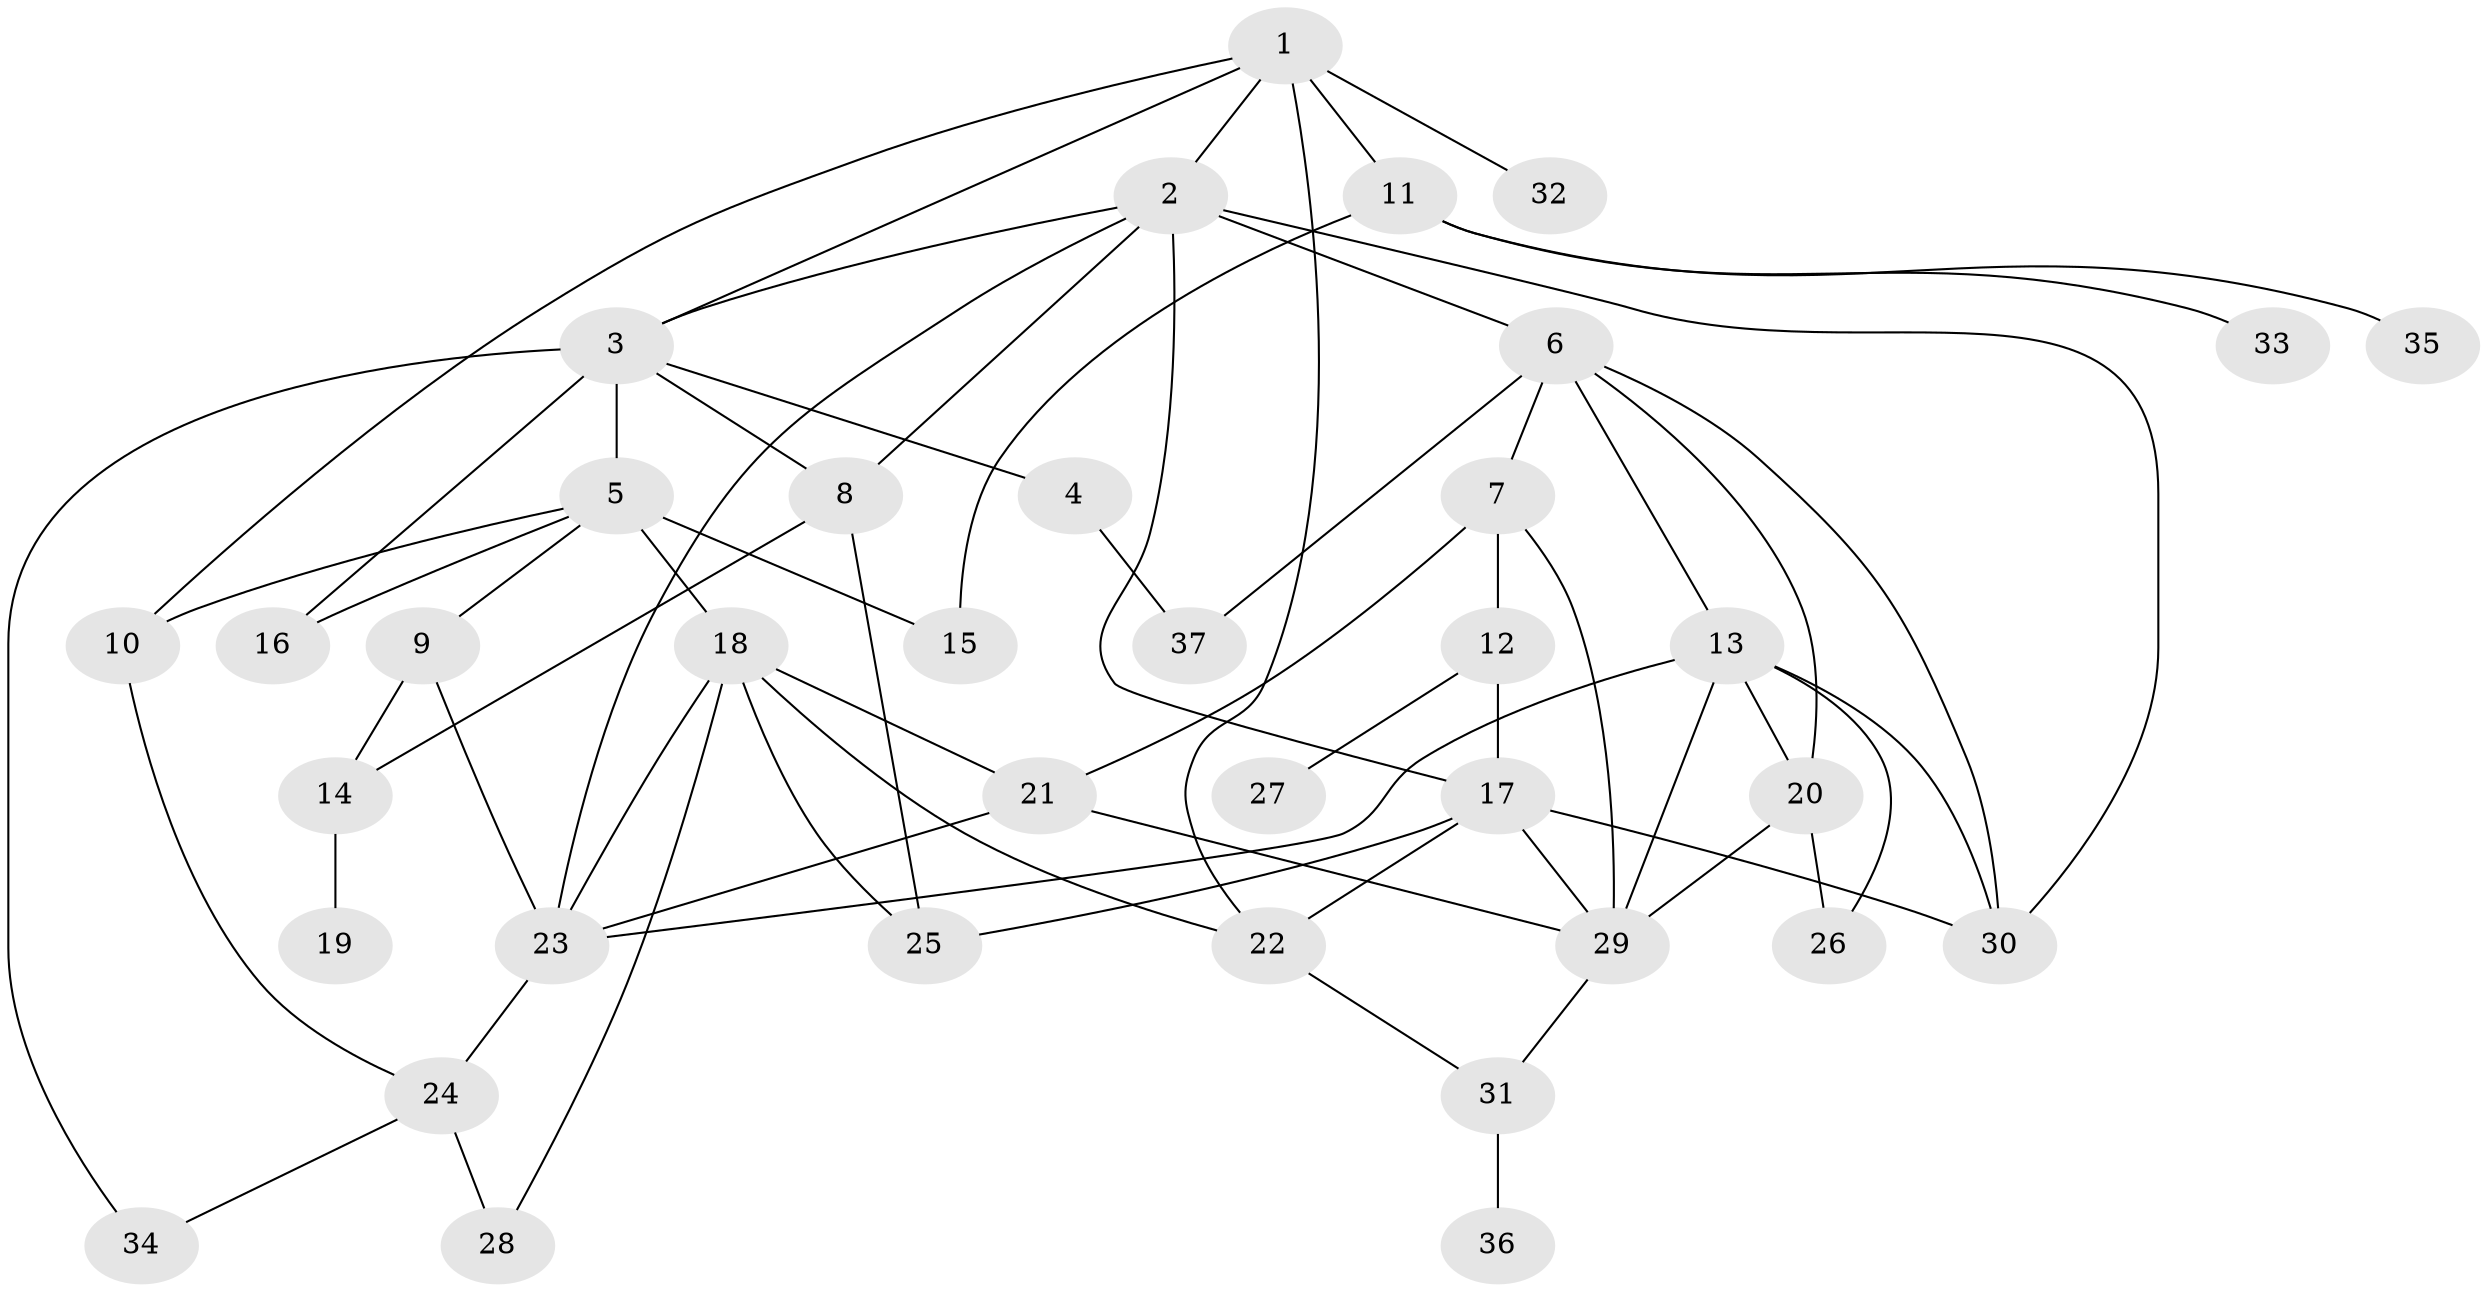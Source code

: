 // original degree distribution, {3: 0.21621621621621623, 8: 0.013513513513513514, 4: 0.20270270270270271, 2: 0.24324324324324326, 7: 0.02702702702702703, 1: 0.20270270270270271, 6: 0.02702702702702703, 5: 0.06756756756756757}
// Generated by graph-tools (version 1.1) at 2025/34/03/09/25 02:34:25]
// undirected, 37 vertices, 66 edges
graph export_dot {
graph [start="1"]
  node [color=gray90,style=filled];
  1;
  2;
  3;
  4;
  5;
  6;
  7;
  8;
  9;
  10;
  11;
  12;
  13;
  14;
  15;
  16;
  17;
  18;
  19;
  20;
  21;
  22;
  23;
  24;
  25;
  26;
  27;
  28;
  29;
  30;
  31;
  32;
  33;
  34;
  35;
  36;
  37;
  1 -- 2 [weight=1.0];
  1 -- 3 [weight=1.0];
  1 -- 10 [weight=1.0];
  1 -- 11 [weight=1.0];
  1 -- 22 [weight=1.0];
  1 -- 32 [weight=2.0];
  2 -- 3 [weight=1.0];
  2 -- 6 [weight=1.0];
  2 -- 8 [weight=1.0];
  2 -- 17 [weight=1.0];
  2 -- 23 [weight=1.0];
  2 -- 30 [weight=1.0];
  3 -- 4 [weight=1.0];
  3 -- 5 [weight=1.0];
  3 -- 8 [weight=1.0];
  3 -- 16 [weight=1.0];
  3 -- 34 [weight=1.0];
  4 -- 37 [weight=1.0];
  5 -- 9 [weight=1.0];
  5 -- 10 [weight=1.0];
  5 -- 15 [weight=1.0];
  5 -- 16 [weight=1.0];
  5 -- 18 [weight=4.0];
  6 -- 7 [weight=1.0];
  6 -- 13 [weight=1.0];
  6 -- 20 [weight=1.0];
  6 -- 30 [weight=1.0];
  6 -- 37 [weight=1.0];
  7 -- 12 [weight=2.0];
  7 -- 21 [weight=1.0];
  7 -- 29 [weight=1.0];
  8 -- 14 [weight=1.0];
  8 -- 25 [weight=1.0];
  9 -- 14 [weight=1.0];
  9 -- 23 [weight=1.0];
  10 -- 24 [weight=1.0];
  11 -- 15 [weight=1.0];
  11 -- 33 [weight=1.0];
  11 -- 35 [weight=1.0];
  12 -- 17 [weight=1.0];
  12 -- 27 [weight=1.0];
  13 -- 20 [weight=3.0];
  13 -- 23 [weight=1.0];
  13 -- 26 [weight=1.0];
  13 -- 29 [weight=2.0];
  13 -- 30 [weight=1.0];
  14 -- 19 [weight=1.0];
  17 -- 22 [weight=1.0];
  17 -- 25 [weight=1.0];
  17 -- 29 [weight=1.0];
  17 -- 30 [weight=2.0];
  18 -- 21 [weight=1.0];
  18 -- 22 [weight=1.0];
  18 -- 23 [weight=1.0];
  18 -- 25 [weight=1.0];
  18 -- 28 [weight=1.0];
  20 -- 26 [weight=1.0];
  20 -- 29 [weight=1.0];
  21 -- 23 [weight=1.0];
  21 -- 29 [weight=1.0];
  22 -- 31 [weight=1.0];
  23 -- 24 [weight=1.0];
  24 -- 28 [weight=1.0];
  24 -- 34 [weight=1.0];
  29 -- 31 [weight=1.0];
  31 -- 36 [weight=1.0];
}
